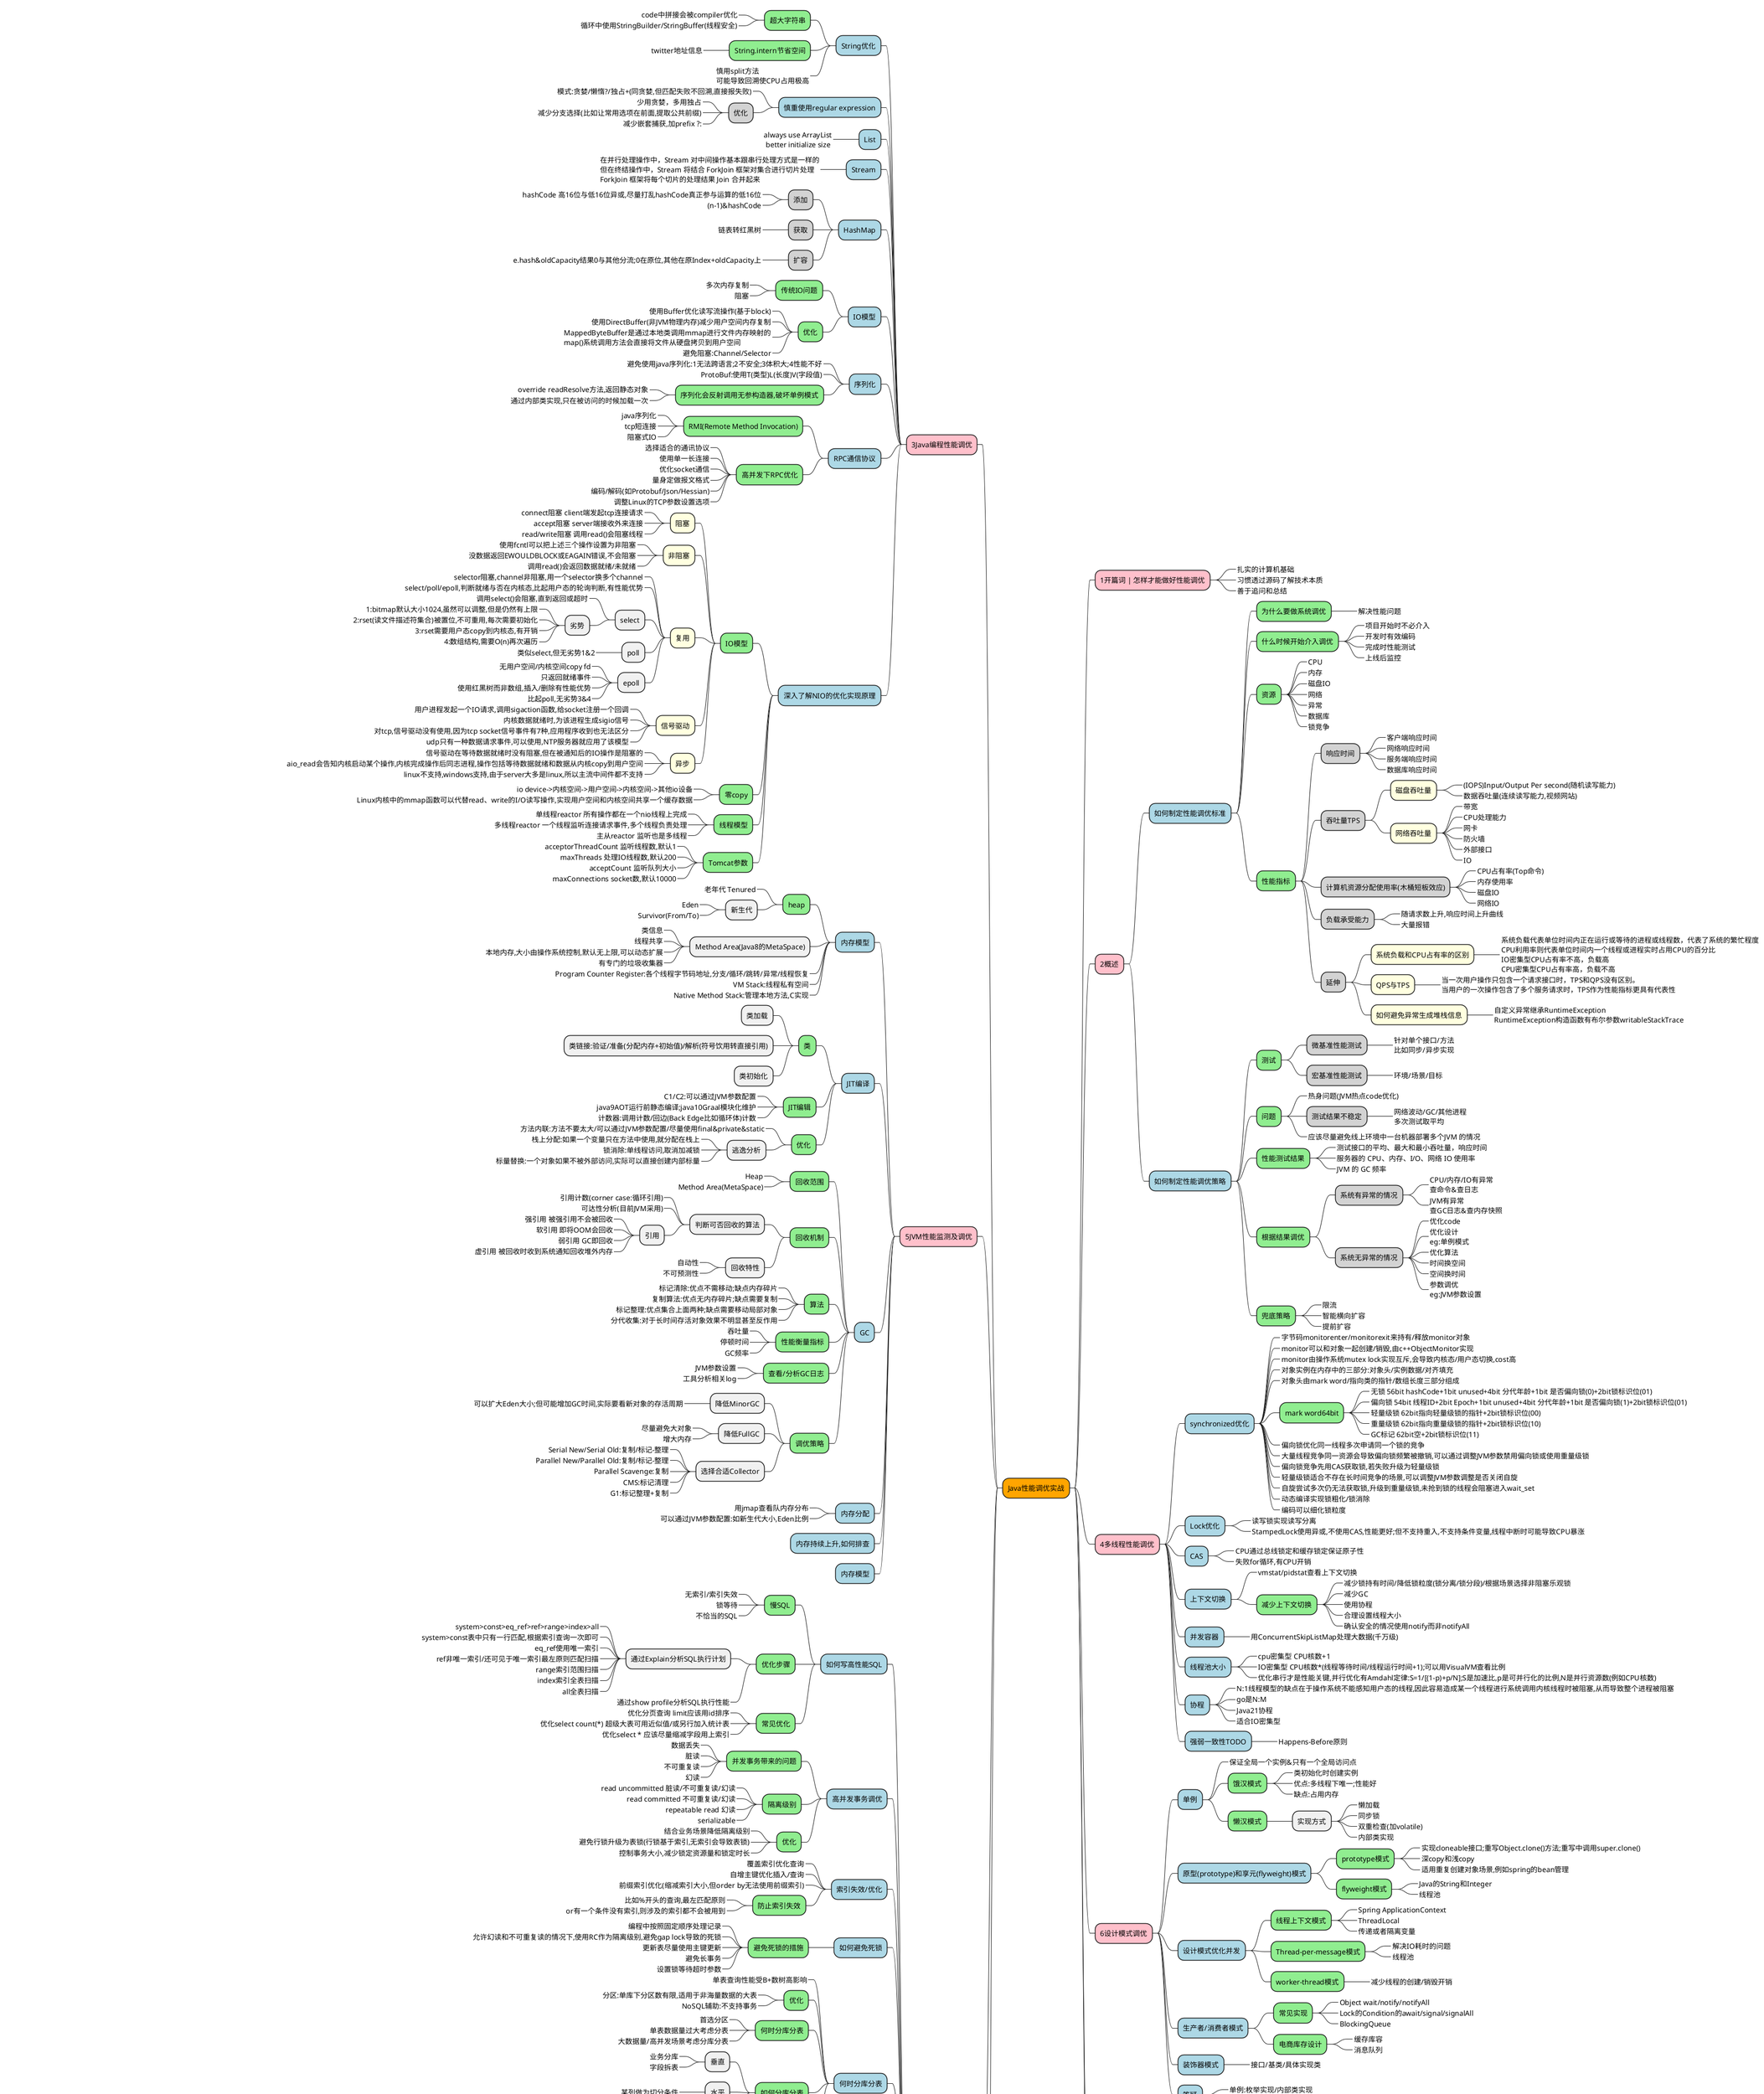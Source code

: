 @startmindmap
*[#orange] Java性能调优实战
    *[#pink] 1开篇词 | 怎样才能做好性能调优
        *[#lightblue]_ 扎实的计算机基础
        *[#lightblue]_ 习惯透过源码了解技术本质
        *[#lightblue]_ 善于追问和总结
    *[#pink] 2概述
        *[#lightblue] 如何制定性能调优标准
            *[#lightgreen] 为什么要做系统调优
                *_ 解决性能问题
            *[#lightgreen] 什么时候开始介入调优
                *_ 项目开始时不必介入
                *_ 开发时有效编码
                *_ 完成时性能测试
                *_ 上线后监控
            *[#lightgreen] 资源
                *_ CPU
                *_ 内存
                *_ 磁盘IO
                *_ 网络
                *_ 异常
                *_ 数据库
                *_ 锁竞争
            *[#lightgreen] 性能指标
                *[#lightgrey] 响应时间
                    *_ 客户端响应时间
                    *_ 网络响应时间
                    *_ 服务端响应时间
                    *_ 数据库响应时间
                *[#lightgrey] 吞吐量TPS
                    *[#lightyellow] 磁盘吞吐量
                        *_ (IOPS)Input/Output Per second(随机读写能力)
                        *_ 数据吞吐量(连续读写能力,视频网站)
                    *[#lightyellow] 网络吞吐量
                        *_ 带宽
                        *_ CPU处理能力
                        *_ 网卡
                        *_ 防火墙
                        *_ 外部接口
                        *_ IO
                *[#lightgrey] 计算机资源分配使用率(木桶短板效应)
                    *_ CPU占有率(Top命令)
                    *_ 内存使用率
                    *_ 磁盘IO
                    *_ 网络IO
                *[#lightgrey] 负载承受能力
                    *_ 随请求数上升,响应时间上升曲线
                    *_ 大量报错
                *[#lightgrey] 延伸
                    *[#lightyellow] 系统负载和CPU占有率的区别
                        *_ 系统负载代表单位时间内正在运行或等待的进程或线程数，代表了系统的繁忙程度\nCPU利用率则代表单位时间内一个线程或进程实时占用CPU的百分比\nIO密集型CPU占有率不高，负载高\nCPU密集型CPU占有率高，负载不高
                    *[#lightyellow] QPS与TPS
                        *_ 当一次用户操作只包含一个请求接口时，TPS和QPS没有区别。\n当用户的一次操作包含了多个服务请求时，TPS作为性能指标更具有代表性
                    *[#lightyellow] 如何避免异常生成堆栈信息
                        *_ 自定义异常继承RuntimeException\nRuntimeException构造函数有布尔参数writableStackTrace
        *[#lightblue] 如何制定性能调优策略
            *[#lightgreen] 测试
                *[#lightgrey] 微基准性能测试
                    *_ 针对单个接口/方法\n比如同步/异步实现
                *[#lightgrey] 宏基准性能测试
                    *_ 环境/场景/目标
            *[#lightgreen] 问题
                *_ 热身问题(JVM热点code优化)
                *[#lightgrey] 测试结果不稳定
                    *_ 网络波动/GC/其他进程\n多次测试取平均
                *_ 应该尽量避免线上环境中一台机器部署多个JVM 的情况
            *[#lightgreen] 性能测试结果
                *_ 测试接口的平均、最大和最小吞吐量，响应时间
                *_ 服务器的 CPU、内存、I/O、网络 IO 使用率
                *_ JVM 的 GC 频率
            *[#lightgreen] 根据结果调优
                *[#lightgrey] 系统有异常的情况
                    *_ CPU/内存/IO有异常\n查命令&查日志
                    *_ JVM有异常\n查GC日志&查内存快照
                *[#lightgrey] 系统无异常的情况
                    *_ 优化code
                    *_ 优化设计\neg:单例模式
                    *_ 优化算法
                    *_ 时间换空间
                    *_ 空间换时间
                    *_ 参数调优\neg:JVM参数设置
            *[#lightgreen] 兜底策略
                *_ 限流
                *_ 智能横向扩容
                *_ 提前扩容
    *[#pink] 4多线程性能调优
        *[#lightblue] synchronized优化
            *_ 字节码monitorenter/monitorexit来持有/释放monitor对象
            *_ monitor可以和对象一起创建/销毁,由c++ObjectMonitor实现
            *_ monitor由操作系统mutex lock实现互斥,会导致内核态/用户态切换,cost高
            *_ 对象实例在内存中的三部分:对象头/实例数据/对齐填充
            *_ 对象头由mark word/指向类的指针/数组长度三部分组成
            *[#lightgreen] mark word64bit
                *_ 无锁 56bit hashCode+1bit unused+4bit 分代年龄+1bit 是否偏向锁(0)+2bit锁标识位(01)
                *_ 偏向锁 54bit 线程ID+2bit Epoch+1bit unused+4bit 分代年龄+1bit 是否偏向锁(1)+2bit锁标识位(01)
                *_ 轻量级锁 62bit指向轻量级锁的指针+2bit锁标识位(00)
                *_ 重量级锁 62bit指向重量级锁的指针+2bit锁标识位(10)
                *_ GC标记 62bit空+2bit锁标识位(11)
            *_ 偏向锁优化同一线程多次申请同一个锁的竞争
            *_ 大量线程竞争同一资源会导致偏向锁频繁被撤销,可以通过调整JVM参数禁用偏向锁或使用重量级锁
            *_ 偏向锁竞争先用CAS获取锁,若失败升级为轻量级锁
            *_ 轻量级锁适合不存在长时间竞争的场景,可以调整JVM参数调整是否关闭自旋
            *_ 自旋尝试多次仍无法获取锁,升级到重量级锁,未抢到锁的线程会阻塞进入wait_set
            *_ 动态编译实现锁粗化/锁消除
            *_ 编码可以细化锁粒度
        *[#lightblue] Lock优化
            *_ 读写锁实现读写分离
            *_ StampedLock使用异或,不使用CAS,性能更好;但不支持重入,不支持条件变量,线程中断时可能导致CPU暴涨
        *[#lightblue] CAS
            *_ CPU通过总线锁定和缓存锁定保证原子性
            *_ 失败for循环,有CPU开销
        *[#lightblue] 上下文切换
            *_ vmstat/pidstat查看上下文切换
            *[#lightgreen] 减少上下文切换
                *_ 减少锁持有时间/降低锁粒度(锁分离/锁分段)/根据场景选择非阻塞乐观锁
                *_ 减少GC
                *_ 使用协程
                *_ 合理设置线程大小
                *_ 确认安全的情况使用notify而非notifyAll
        *[#lightblue] 并发容器
            *_ 用ConcurrentSkipListMap处理大数据(千万级)
        *[#lightblue] 线程池大小
            *_ cpu密集型 CPU核数+1
            *_ IO密集型 CPU核数*(线程等待时间/线程运行时间+1);可以用VisualVM查看比例
            *_ 优化串行才是性能关键,并行优化有Amdahl定律:S=1/[(1-p)+p/N];S是加速比,p是可并行化的比例,N是并行资源数(例如CPU核数)
        *[#lightblue] 协程
            *_ N:1线程模型的缺点在于操作系统不能感知用户态的线程,因此容易造成某一个线程进行系统调用内核线程时被阻塞,从而导致整个进程被阻塞
            *_ go是N:M
            *_ Java21协程
            *_ 适合IO密集型
        *[#lightblue] 强弱一致性TODO
            *_ Happens-Before原则
    *[#pink] 6设计模式调优
        *[#lightblue] 单例
            *_ 保证全局一个实例&只有一个全局访问点
            *[#lightgreen] 饿汉模式
                *_ 类初始化时创建实例
                *_ 优点:多线程下唯一;性能好
                *_ 缺点:占用内存
            *[#lightgreen] 懒汉模式
                * 实现方式
                    *_ 懒加载
                    *_ 同步锁
                    *_ 双重检查(加volatile)
                    *_ 内部类实现
        *[#lightblue] 原型(prototype)和享元(flyweight)模式
            *[#lightgreen] prototype模式
                *_ 实现cloneable接口;重写Object.clone()方法;重写中调用super.clone()
                *_ 深copy和浅copy
                *_ 适用重复创建对象场景,例如spring的bean管理
            *[#lightgreen] flyweight模式
                *_ Java的String和Integer
                *_ 线程池
        *[#lightblue] 设计模式优化并发
            *[#lightgreen] 线程上下文模式
                *_ Spring ApplicationContext
                *_ ThreadLocal
                *_ 传递或者隔离变量
            *[#lightgreen] Thread-per-message模式
                *_ 解决IO耗时的问题
                *_ 线程池
            *[#lightgreen] worker-thread模式
                *_ 减少线程的创建/销毁开销
        *[#lightblue] 生产者/消费者模式
            *[#lightgreen] 常见实现
                *_ Object wait/notify/notifyAll
                *_ Lock的Condition的await/signal/signalAll
                *_ BlockingQueue
            *[#lightgreen] 电商库存设计
                *_ 缓存库容
                *_ 消息队列
        *[#lightblue] 装饰器模式
            *_ 接口/基类/具体实现类
        *[#lightblue] 答疑
            *_ 单例:枚举实现/内部类实现
            *_ 生产者/消费者模式大流量下延迟高:1提高响应速度2限流拒绝
    *[#pink] 8实战演练
        *[#lightblue] 分布式锁
            *_ db
            *[#lightgreen] zookeeper
                * feature
                    *_ 节点:持久/临时;还能被标记有序性
                    *_ watch机制:特定事件触发,会通知watcher
                *_ 父节点(持久)下建立子节点,并标记有序性
                *_ 轮询判断,如果是最小节点则获得锁,操作完毕删除节点
                *_ 否则对上一个节点注册watcher
                * 优缺点
                    *_ 集群实现,避免单点
                    *_ 每次都能释放锁,因为服务挂了临时节点会因为连接断开而自动删除
                    *_ 性能比redis差
            *[#lightgreen] redis
                *_ SETNX+EXPIRE
                * 优缺点
                    *_ 性能好
                    *_ 集群模式,由于同步到各个节点是异步的,若master崩溃,新master上没有被同步到,则锁失效
                * redlock算法
                    *_ 集群模式下,超过一半节点成功&耗时小于lock_timeout则获得锁成功
        *[#lightblue] 分布式事务 TODO
            * XA规范
                *_ DTP模型:AP/RM/TM
                *_ 父节点(持久)下建立子节点,并标记有序性
            * 二/三阶段提交
                *_ prepare commit
                *_ 准备/预处理/提交或者回滚
            * TCC
                *_ try/confirm/cancel
                *_ 重试调用失败的confirm or cancel方法
            * Seata
                *_ TC/TM/RM
                *_ DTP模型:AP/RM/TM
                *_ DTP模型:AP/RM/TM
        *[#lightblue] 缓存
        *[#lightblue] 抢购
    *[#pink] 9结束语
left side
    *[#pink] 3Java编程性能调优
        *[#lightblue] String优化
            *[#lightgreen] 超大字符串
                *_ code中拼接会被compiler优化
                *_ 循环中使用StringBuilder/StringBuffer(线程安全)
            *[#lightgreen] String.intern节省空间
                *_ twitter地址信息
            *_ 慎用split方法\n可能导致回溯使CPU占用极高
        *[#lightblue] 慎重使用regular expression
            *_ 模式:贪婪/懒惰?/独占+(同贪婪,但匹配失败不回溯,直接报失败)
            *[#lightgrey] 优化
                *_ 少用贪婪，多用独占
                *_ 减少分支选择(比如让常用选项在前面,提取公共前缀)
                *_ 减少嵌套捕获,加prefix ?:
        *[#lightblue] List
            *_ always use ArrayList\n better initialize size
        *[#lightblue] Stream
            *_ 在并行处理操作中，Stream 对中间操作基本跟串行处理方式是一样的\n但在终结操作中，Stream 将结合 ForkJoin 框架对集合进行切片处理\nForkJoin 框架将每个切片的处理结果 Join 合并起来
        *[#lightblue] HashMap
            *[#lightgrey] 添加
                *_ hashCode 高16位与低16位异或,尽量打乱hashCode真正参与运算的低16位
                *_ (n-1)&hashCode
            *[#lightgrey] 获取
                *_ 链表转红黑树
            *[#lightgrey] 扩容
                *_ e.hash&oldCapacity结果0与其他分流;0在原位,其他在原Index+oldCapacity上
        *[#lightblue] IO模型
            *[#lightgreen] 传统IO问题
                *_ 多次内存复制
                *_ 阻塞
            *[#lightgreen] 优化
                *_ 使用Buffer优化读写流操作(基于block)
                *_ 使用DirectBuffer(非JVM物理内存)减少用户空间内存复制
                *_ MappedByteBuffer是通过本地类调用mmap进行文件内存映射的\nmap()系统调用方法会直接将文件从硬盘拷贝到用户空间
                *_ 避免阻塞:Channel/Selector
        *[#lightblue] 序列化
            *_ 避免使用java序列化:1无法跨语言;2不安全;3体积大;4性能不好
            *_ ProtoBuf:使用T(类型)L(长度)V(字段值)
            *[#lightgreen] 序列化会反射调用无参构造器,破坏单例模式
                *_ override readResolve方法,返回静态对象
                *_ 通过内部类实现,只在被访问的时候加载一次
        *[#lightblue] RPC通信协议
            *[#lightgreen] RMI(Remote Method Invocation)
                *_ java序列化
                *_ tcp短连接
                *_ 阻塞式IO
            *[#lightgreen] 高并发下RPC优化
                *_ 选择适合的通讯协议
                *_ 使用单一长连接
                *_ 优化socket通信
                *_ 量身定做报文格式
                *_ 编码/解码(如Protobuf/Json/Hessian)
                *_ 调整Linux的TCP参数设置选项
        *[#lightblue] 深入了解NIO的优化实现原理
            *[#lightgreen] IO模型
                *[#lightyellow] 阻塞
                    *_ connect阻塞 client端发起tcp连接请求
                    *_ accept阻塞 server端接收外来连接
                    *_ read/write阻塞 调用read()会阻塞线程
                *[#lightyellow] 非阻塞
                    *_ 使用fcntl可以把上述三个操作设置为非阻塞
                    *_ 没数据返回EWOULDBLOCK或EAGAIN错误,不会阻塞
                    *_ 调用read()会返回数据就绪/未就绪
                *[#lightyellow] 复用
                    *_ selector阻塞,channel非阻塞,用一个selector换多个channel
                    *_ select/poll/epoll,判断就绪与否在内核态,比起用户态的轮询判断,有性能优势
                    * select
                        *_ 调用select()会阻塞,直到返回或超时
                        * 劣势
                            *_ 1:bitmap默认大小1024,虽然可以调整,但是仍然有上限
                            *_ 2:rset(读文件描述符集合)被置位,不可重用,每次需要初始化
                            *_ 3:rset需要用户态copy到内核态,有开销
                            *_ 4:数组结构,需要O(n)再次遍历
                    * poll
                        *_ 类似select,但无劣势1&2
                    * epoll
                        *_ 无用户空间/内核空间copy fd
                        *_ 只返回就绪事件
                        *_ 使用红黑树而非数组,插入/删除有性能优势
                        *_ 比起poll,无劣势3&4
                *[#lightyellow] 信号驱动
                    *_ 用户进程发起一个IO请求,调用sigaction函数,给socket注册一个回调
                    *_ 内核数据就绪时,为该进程生成sigio信号
                    *_ 对tcp,信号驱动没有使用,因为tcp socket信号事件有7种,应用程序收到也无法区分
                    *_ udp只有一种数据请求事件,可以使用,NTP服务器就应用了该模型
                *[#lightyellow] 异步
                    *_ 信号驱动在等待数据就绪时没有阻塞,但在被通知后的IO操作是阻塞的
                    *_ aio_read会告知内核启动某个操作,内核完成操作后同志进程,操作包括等待数据就绪和数据从内核copy到用户空间
                    *_ linux不支持,windows支持,由于server大多是linux,所以主流中间件都不支持
            *[#lightgreen] 零copy
                *_ io device->内核空间->用户空间->内核空间->其他io设备
                *_ Linux内核中的mmap函数可以代替read、write的I/O读写操作,实现用户空间和内核空间共享一个缓存数据
            *[#lightgreen] 线程模型
                *_ 单线程reactor 所有操作都在一个nio线程上完成
                *_ 多线程reactor 一个线程监听连接请求事件,多个线程负责处理
                *_ 主从reactor 监听也是多线程
            *[#lightgreen] Tomcat参数
                *_ acceptorThreadCount 监听线程数,默认1
                *_ maxThreads 处理IO线程数,默认200
                *_ acceptCount 监听队列大小
                *_ maxConnections socket数,默认10000
    *[#pink] 5JVM性能监测及调优
        *[#lightblue] 内存模型
            *[#lightgreen] heap
                *_ 老年代 Tenured
                * 新生代
                    *_ Eden
                    *_ Survivor(From/To)
            * Method Area(Java8的MetaSpace)
                *_ 类信息
                *_ 线程共享
                *_ 本地内存,大小由操作系统控制,默认无上限,可以动态扩展
                *_ 有专门的垃圾收集器
            *_ Program Counter Register:各个线程字节码地址,分支/循环/跳转/异常/线程恢复
            *_ VM Stack:线程私有空间
            *_ Native Method Stack:管理本地方法,C实现
        *[#lightblue] JIT编译
            *[#lightgreen] 类
                * 类加载
                * 类链接:验证/准备(分配内存+初始值)/解析(符号饮用转直接引用)
                * 类初始化
            *[#lightgreen] JIT编辑
                *_ C1/C2:可以通过JVM参数配置
                *_ java9AOT运行前静态编译;java10Graal模块化维护
                *_ 计数器:调用计数/回边(Back Edge比如循环体)计数
            *[#lightgreen] 优化
                *_ 方法内联:方法不要太大/可以通过JVM参数配置/尽量使用final&private&static
                * 逃逸分析
                    *_ 栈上分配:如果一个变量只在方法中使用,就分配在栈上
                    *_ 锁消除:单线程访问,取消加减锁
                    *_ 标量替换:一个对象如果不被外部访问,实际可以直接创建内部标量
        *[#lightblue] GC
            *[#lightgreen] 回收范围
                *_ Heap
                *_ Method Area(MetaSpace)
            *[#lightgreen] 回收机制
                * 判断可否回收的算法
                    *_ 引用计数(corner case:循环引用)
                    *_ 可达性分析(目前JVM采用)
                    * 引用
                        *_ 强引用 被强引用不会被回收
                        *_ 软引用 即将OOM会回收
                        *_ 弱引用 GC即回收
                        *_ 虚引用 被回收时收到系统通知回收堆外内存
                * 回收特性
                    *_ 自动性
                    *_ 不可预测性
            *[#lightgreen] 算法
                *_ 标记清除:优点不需移动;缺点内存碎片
                *_ 复制算法:优点无内存碎片;缺点需要复制
                *_ 标记整理:优点集合上面两种;缺点需要移动局部对象
                *_ 分代收集:对于长时间存活对象效果不明显甚至反作用
            *[#lightgreen] 性能衡量指标
                *_ 吞吐量
                *_ 停顿时间
                *_ GC频率
            *[#lightgreen] 查看/分析GC日志
                *_ JVM参数设置
                *_ 工具分析相关log
            *[#lightgreen] 调优策略
                * 降低MinorGC
                    *_ 可以扩大Eden大小;但可能增加GC时间,实际要看新对象的存活周期
                * 降低FullGC
                    *_ 尽量避免大对象
                    *_ 增大内存
                * 选择合适Collector
                    *_ Serial New/Serial Old:复制/标记-整理
                    *_ Parallel New/Parallel Old:复制/标记-整理
                    *_ Parallel Scavenge:复制
                    *_ CMS:标记清理
                    *_ G1:标记整理+复制
        *[#lightblue] 内存分配
            *_ 用jmap查看队内存分布
            *_ 可以通过JVM参数配置:如新生代大小,Eden比例
        *[#lightblue] 内存持续上升,如何排查
        *[#lightblue] 内存模型
    *[#pink] 7数据库性能调优
        *[#lightblue] 如何写高性能SQL
            *[#lightgreen] 慢SQL
                *_ 无索引/索引失效
                *_ 锁等待
                *_ 不恰当的SQL
            *[#lightgreen] 优化步骤
                * 通过Explain分析SQL执行计划
                    *_ system>const>eq_ref>ref>range>index>all
                    *_ system>const表中只有一行匹配,根据索引查询一次即可
                    *_ eq_ref使用唯一索引
                    *_ ref非唯一索引/还可见于唯一索引最左原则匹配扫描
                    *_ range索引范围扫描
                    *_ index索引全表扫描
                    *_ all全表扫描
                *_ 通过show profile分析SQL执行性能
            *[#lightgreen] 常见优化
                *_ 优化分页查询 limit应该用id排序
                *_ 优化select count(*) 超级大表可用近似值/或另行加入统计表
                *_ 优化select * 应该尽量缩减字段用上索引
        *[#lightblue] 高并发事务调优
            *[#lightgreen] 并发事务带来的问题
                *_ 数据丢失
                *_ 脏读
                *_ 不可重复读
                *_ 幻读
            *[#lightgreen] 隔离级别
                *_ read uncommitted 脏读/不可重复读/幻读
                *_ read committed 不可重复读/幻读
                *_ repeatable read 幻读
                *_ serializable
            *[#lightgreen] 优化
                *_ 结合业务场景降低隔离级别
                *_ 避免行锁升级为表锁(行锁基于索引,无索引会导致表锁)
                *_ 控制事务大小,减少锁定资源量和锁定时长
        *[#lightblue] 索引失效/优化
            *_ 覆盖索引优化查询
            *_ 自增主键优化插入/查询
            *_ 前缀索引优化(缩减索引大小,但order by无法使用前缀索引)
            *[#lightgreen] 防止索引失效
                *_ 比如%开头的查询,最左匹配原则
                *_ or有一个条件没有索引,则涉及的索引都不会被用到
        *[#lightblue] 如何避免死锁
            *[#lightgreen] 避免死锁的措施
                *_ 编程中按照固定顺序处理记录
                *_ 允许幻读和不可重复读的情况下,使用RC作为隔离级别,避免gap lock导致的死锁
                *_ 更新表尽量使用主键更新
                *_ 避免长事务
                *_ 设置锁等待超时参数
        *[#lightblue] 何时分库分表
            *_ 单表查询性能受B+数树高影响
            *[#lightgreen] 优化
                *_ 分区:单库下分区数有限,适用于非海量数据的大表
                *_ NoSQL辅助:不支持事务
            *[#lightgreen] 何时分库分表
                *_ 首选分区
                *_ 单表数据量过大考虑分表
                *_ 大数据量/高并发场景考虑分库分表
            *[#lightgreen] 如何分库分表
                * 垂直
                    *_ 业务分库
                    *_ 字段拆表
                * 水平
                    *_ 某列做为切分条件
                * 分级
                    *_ 单库单表
                    *_ 单库多表
                    *_ 多库多表
            *[#lightgreen] 分库分表的问题
                *_ 分布式事务
                *_ 跨节点join:冗余表冗余字段
                *_ 跨节点分页查询:ES/Solr
                *_ 全局主键ID:UUID/Redis/snowflake
                *_ 扩容:使用2的倍数
        *[#lightblue] 表优化案例
            *[#lightgreen] 核心业务
                * 商品
                    *_ 商品分类
                    *_ 信息管理
                    *_ 商品SKU
                * 购物车
                    *_ 离线
                    *_ 在线
                * 订单
                    *_ 状态
                    *_ 流程
                * 库存
                    *_ 库存交易
                    *_ 库存管理
                    *_ 仓区
                    *_ 实时库存
                    *_ 锁定库存
                    *_ 待退货库存
                    *_ 活动库存
                    *_ 库存状态
                * 促销
                    *_ 活动管理
                    *_ 交易管理
            *[#lightgreen] 业务难点
                *_ 商品表结构设计:公共表存公共信息/结合搜索引擎,详细信息放入键值对数据库
                *_ 购物车性能瓶颈:冷热数据思路,缓存预热
                *_ 订单表结构设计:分库分表/分页则大数据实现
                *_ 库存表性能瓶颈:缓存+分布式锁
                *_ 促销活动表设计:缓存+分布式锁
            *[#lightgreen] 总结
                *_ NoSQl替代RDB
                *_ 缓存提高并发
                *_ 考虑分库分表
                *_ 避免复杂join操作
            *_ 为什么不用外键:update数据要求顺序/手工更新麻烦/外键约束检查影响性能
        *[#lightblue] 库参数设置优化
            *[#lightgreen] query cache(5.7.20后默认关闭,8版本后完全取消)
                *_ have_query_cache 是否支持
                *_ query_cache_limit 默认1M,超过不会cache
                *_ query_cache_min_res_unit 最小内存大小,默认4k
                *_ query_cache_size cache大小
                *_ query_cache_type ON/OFF/DEMAND(query里使用SQL_CACHE/SQL_NO_CACHE来控制是否cache)
            *[#lightgreen] MyISAM
                * key_buffer_size 缓存索引块
                    * 太大也不好,占用过多内存,容易发生SWAP页交换
                        *_ SWAP分区在系统物理内存不够时,把内存中的一部分释放给当前程序使用
                        *_ 被释放空间来自长时间没有操作的程序,数据临时保存在SWAP分区
                        *_ 等程序要运行时,再从swap分区恢复保存的数据到内存中
                    *_ 计算缓存使用率公式,来判断设置是否合理
                    *_ 1-((key_blocks_unused*key_cache_block_size)/key_buffer_size)
            *[#lightgreen] InnoDB
                *_ innodb_buffer_pool_size 默认128M/推荐物理内存80%大小;命中率应该90%
                *_ innodb_buffer_pool_instances 建议大小不超过innodb_read_io_threads+innodb_write_io_threads之和
                * innodb_read_io_threads/innodb_write_io_threads
                    *_ 默认4,合计8
                    *_ 建议(innodb_read_io_threads+innodb_write_io_threads)=innodb_buffer_pool_instances
                    * 可以通过以下查询确定读写比例
                        *_ SHOW GLOBAL STATUS LIKE 'Com_select';//读取数量
                        *_ SHOW GLOBAL STATUS WHERE Variable_name IN ('Com_insert', 'Com_update', 'Com_replace', 'Com_delete');//写入数量
                *_ innodb_log_file_size redo-log大小,1GB左右,太大flush耗时长,恢复时间也长
                *_ innodb_log_buffer_size 默认8M
                *_ innodb_flush_log_at_trx_commit 落盘策略:0只写redo-log buffer;1事务每次提交;2只写page cache
            *_ max_connections 最大连接数,默认151
            *_ back_log tcp 连接请求排队等待栈,并发较大可以适当调大
            *_ thread_cache_size 线程池大小
        *[#lightblue] InnoDB
            *_ 内存
            *[#lightgreen] 后台线程
                *_ master cache数据刷盘,插入缓存,undo页回收
                *_ IO
                *_ purge 回收已经提交事务的undo log
                *_ pager cleaner 协助master刷新脏页
            *[#lightgreen] 存储文件
                * tablespace
                    *_ 默认为共享表空间,存储的文件即为共享表空间文件(ibdata1)
                    *_ 若参数innodb_file_per_table为1,则会将存储的数据、索引等信息单独存储在一个独占表空间文件(ibd)
                *_ segment 数据段/索引段/回滚段
                *_ extent 1M,每次一般申请4-5个
                *_ page 默认16K
                *_ row 最多单页16k/2-200=7992
            *_ redo-log工作原理 见MySQL的mindMap
            *_ lru淘汰策略 见MySQL的mindMap
    *[#pink] 加餐
        *[#lightblue] 推荐常用性能测试工具
            *[#lightgreen] ab(apache bench)
                *_ 适合单个接口测试
                *_ 简单实用
                *_ 扩展性较低,缺乏对整个业务流程测试的支持
            *[#lightgreen] Jmeter
                *_ 功能全,可扩展性高,易学易操作
                *_ 性能不稳定,高并发下通过页面实时观测结果集,容易导致页面卡死或崩溃
            *_ LoadRunner(商业版)
                *_ 基本包括Jmeter常用功能,支持ip欺骗
                *_ 专业稳定高效;但非开源且售价高
            *_ 阿里云PTS
@endmindmap